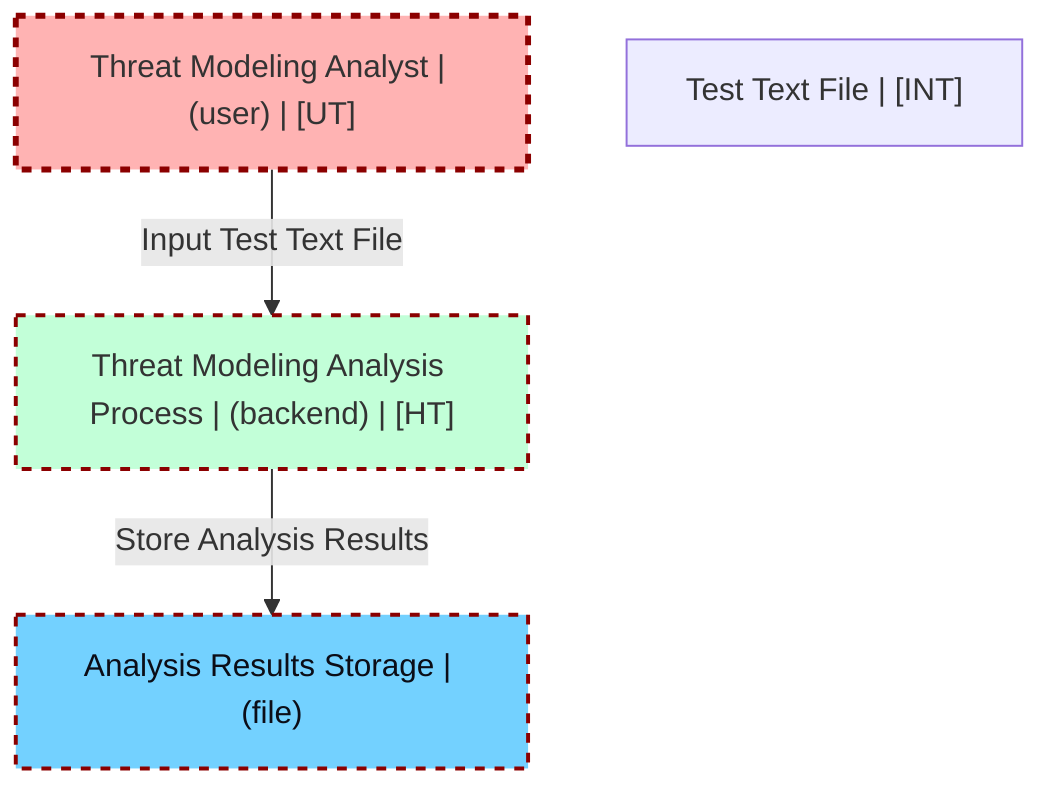 graph TB
  node_01F8D9F5F8A1B2C3D4E5F6A7C2["Threat Modeling Analyst | (user) | [UT]"]:::untrusted
  node_01F8D9F5F8A1B2C3D4E5F6A7C0["Threat Modeling Analysis Process | (backend) | [HT]"]:::highTrust
  node_01F8D9F5F8A1B2C3D4E5F6A7C1["Analysis Results Storage | (file)"]:::dataStore
  node_01F8D9F5F8A1B2C3D4E5F6A7B9["Test Text File | [INT]"]:::dataAsset,internal

  node_01F8D9F5F8A1B2C3D4E5F6A7C2 -->|Input Test Text File| node_01F8D9F5F8A1B2C3D4E5F6A7C0:::unencryptedFlow
  node_01F8D9F5F8A1B2C3D4E5F6A7C0 -->|Store Analysis Results| node_01F8D9F5F8A1B2C3D4E5F6A7C1:::unencryptedFlow

  classDef externalEntity fill:#FFB3B3,stroke:#8B0000,stroke-width:2px,color:#0B0D17
  classDef process fill:#C2FFD8,stroke:#106B49,stroke-width:2px,color:#0B0D17
  classDef dataStore fill:#73d1ff,stroke:#29ABE2,stroke-width:2px,color:#0B0D17
  classDef dataAsset fill:#ffa1ad,stroke:#A259FF,stroke-width:2px,color:#0B0D17
  classDef untrusted fill:#FFB3B3,stroke:#8B0000,stroke-width:3px,stroke-dasharray:5 5
  classDef lowTrust fill:#f77c63,stroke:#f77c63,stroke-width:2px,stroke-dasharray:3 3
  classDef mediumTrust fill:#FFF2B3,stroke:#7A6300,stroke-width:2px
  classDef highTrust fill:#C2FFD8,stroke:#106B49,stroke-width:2px
  classDef veryHighTrust fill:#36FF8F,stroke:#36FF8F,stroke-width:3px
  classDef public fill:#C2FFD8,stroke:#106B49,stroke-width:1px
  classDef internal fill:#FFF2B3,stroke:#7A6300,stroke-width:1px
  classDef confidential fill:#FFB3B3,stroke:#8B0000,stroke-width:2px
  classDef restricted fill:#8B0000,stroke:#8B0000,stroke-width:3px
  classDef pii fill:#ffa1ad,stroke:#A259FF,stroke-width:2px
  classDef pci fill:#8B0000,stroke:#8B0000,stroke-width:3px
  classDef phi fill:#ffa1ad,stroke:#A259FF,stroke-width:3px
  classDef encryptedFlow stroke:#106B49,stroke-width:2px
  classDef unencryptedFlow stroke:#8B0000,stroke-width:2px,stroke-dasharray:5 5
  classDef authenticatedFlow stroke:#29ABE2,stroke-width:2px
  classDef trustBoundary fill:transparent,stroke:#2E3440,stroke-width:3px,stroke-dasharray:10 5